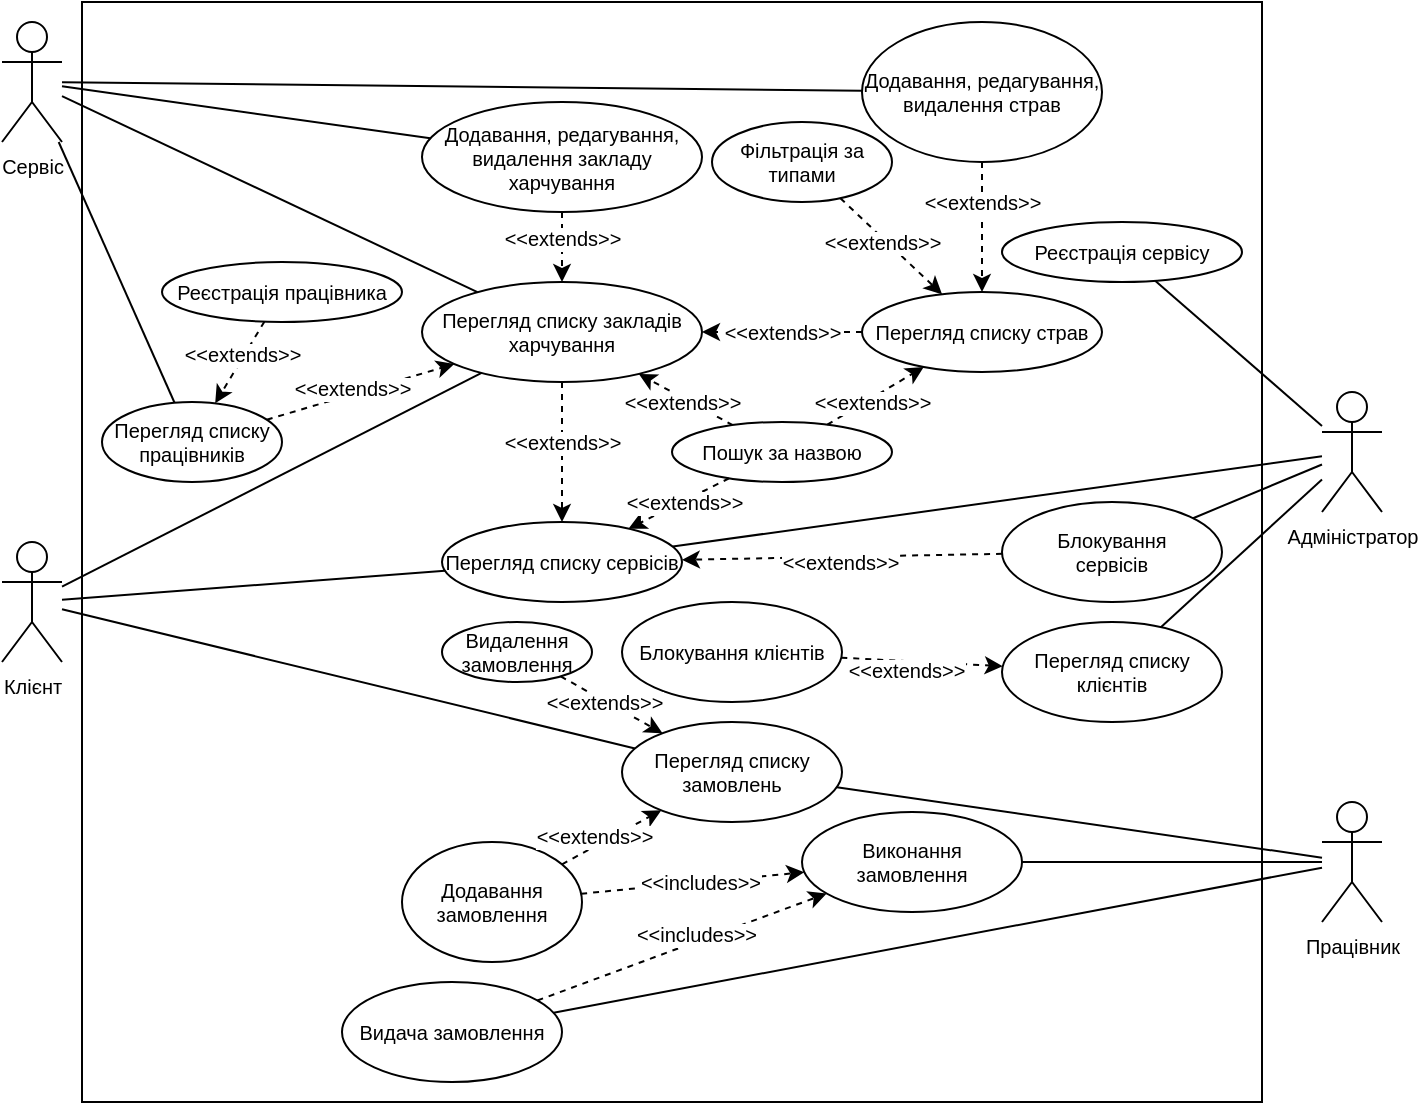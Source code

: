 <mxfile version="21.2.8" type="device" pages="4">
  <diagram name="Use-Case" id="1hW9LiWOo5djrvjckLYX">
    <mxGraphModel dx="1182" dy="683" grid="1" gridSize="10" guides="1" tooltips="1" connect="1" arrows="1" fold="1" page="1" pageScale="1" pageWidth="850" pageHeight="1100" math="0" shadow="0">
      <root>
        <mxCell id="0" />
        <mxCell id="1" parent="0" />
        <mxCell id="9KBF-P5X0E0eYp5Je5XK-1" value="Працівник" style="shape=umlActor;verticalLabelPosition=bottom;verticalAlign=top;outlineConnect=0;html=1;fontSize=10;" parent="1" vertex="1">
          <mxGeometry x="730" y="710" width="30" height="60" as="geometry" />
        </mxCell>
        <mxCell id="9KBF-P5X0E0eYp5Je5XK-2" value="Адміністратор" style="shape=umlActor;verticalLabelPosition=bottom;verticalAlign=top;outlineConnect=0;html=1;fontSize=10;" parent="1" vertex="1">
          <mxGeometry x="730" y="505" width="30" height="60" as="geometry" />
        </mxCell>
        <mxCell id="9KBF-P5X0E0eYp5Je5XK-3" value="Клієнт" style="shape=umlActor;verticalLabelPosition=bottom;verticalAlign=top;outlineConnect=0;html=1;fontSize=10;" parent="1" vertex="1">
          <mxGeometry x="70" y="580" width="30" height="60" as="geometry" />
        </mxCell>
        <mxCell id="9KBF-P5X0E0eYp5Je5XK-4" value="Сервіс" style="shape=umlActor;verticalLabelPosition=bottom;verticalAlign=top;outlineConnect=0;html=1;fontSize=10;" parent="1" vertex="1">
          <mxGeometry x="70" y="320" width="30" height="60" as="geometry" />
        </mxCell>
        <mxCell id="9KBF-P5X0E0eYp5Je5XK-5" value="" style="rounded=0;whiteSpace=wrap;html=1;fontSize=10;" parent="1" vertex="1">
          <mxGeometry x="110" y="310" width="590" height="550" as="geometry" />
        </mxCell>
        <mxCell id="9KBF-P5X0E0eYp5Je5XK-6" value="Перегляд списку клієнтів" style="ellipse;whiteSpace=wrap;html=1;fontSize=10;" parent="1" vertex="1">
          <mxGeometry x="570" y="620" width="110" height="50" as="geometry" />
        </mxCell>
        <mxCell id="9KBF-P5X0E0eYp5Je5XK-7" value="Перегляд списку сервісів" style="ellipse;whiteSpace=wrap;html=1;fontSize=10;" parent="1" vertex="1">
          <mxGeometry x="290" y="570" width="120" height="40" as="geometry" />
        </mxCell>
        <mxCell id="9KBF-P5X0E0eYp5Je5XK-8" value="Перегляд списку працівників" style="ellipse;whiteSpace=wrap;html=1;fontSize=10;" parent="1" vertex="1">
          <mxGeometry x="120" y="510" width="90" height="40" as="geometry" />
        </mxCell>
        <mxCell id="9KBF-P5X0E0eYp5Je5XK-9" value="" style="endArrow=none;rounded=0;html=1;fontSize=10;" parent="1" source="9KBF-P5X0E0eYp5Je5XK-4" target="9KBF-P5X0E0eYp5Je5XK-8" edge="1">
          <mxGeometry width="50" height="50" relative="1" as="geometry">
            <mxPoint x="270" y="430" as="sourcePoint" />
            <mxPoint x="320" y="380" as="targetPoint" />
          </mxGeometry>
        </mxCell>
        <mxCell id="9KBF-P5X0E0eYp5Je5XK-10" value="" style="endArrow=none;rounded=0;html=1;fontSize=10;" parent="1" source="9KBF-P5X0E0eYp5Je5XK-2" target="9KBF-P5X0E0eYp5Je5XK-7" edge="1">
          <mxGeometry width="50" height="50" relative="1" as="geometry">
            <mxPoint x="170" y="310" as="sourcePoint" />
            <mxPoint x="250" y="310" as="targetPoint" />
          </mxGeometry>
        </mxCell>
        <mxCell id="9KBF-P5X0E0eYp5Je5XK-11" value="" style="endArrow=none;rounded=0;html=1;fontSize=10;" parent="1" source="9KBF-P5X0E0eYp5Je5XK-2" target="9KBF-P5X0E0eYp5Je5XK-6" edge="1">
          <mxGeometry width="50" height="50" relative="1" as="geometry">
            <mxPoint x="170" y="503" as="sourcePoint" />
            <mxPoint x="262" y="519" as="targetPoint" />
          </mxGeometry>
        </mxCell>
        <mxCell id="9KBF-P5X0E0eYp5Je5XK-12" value="Перегляд списку закладів харчування" style="ellipse;whiteSpace=wrap;html=1;fontSize=10;" parent="1" vertex="1">
          <mxGeometry x="280" y="450" width="140" height="50" as="geometry" />
        </mxCell>
        <mxCell id="9KBF-P5X0E0eYp5Je5XK-13" value="" style="endArrow=none;rounded=0;html=1;fontSize=10;" parent="1" source="9KBF-P5X0E0eYp5Je5XK-4" target="9KBF-P5X0E0eYp5Je5XK-12" edge="1">
          <mxGeometry width="50" height="50" relative="1" as="geometry">
            <mxPoint x="170" y="310" as="sourcePoint" />
            <mxPoint x="250" y="310" as="targetPoint" />
          </mxGeometry>
        </mxCell>
        <mxCell id="9KBF-P5X0E0eYp5Je5XK-14" value="" style="endArrow=none;rounded=0;html=1;fontSize=10;" parent="1" source="9KBF-P5X0E0eYp5Je5XK-3" target="9KBF-P5X0E0eYp5Je5XK-12" edge="1">
          <mxGeometry width="50" height="50" relative="1" as="geometry">
            <mxPoint x="170" y="322" as="sourcePoint" />
            <mxPoint x="331" y="449" as="targetPoint" />
          </mxGeometry>
        </mxCell>
        <mxCell id="9KBF-P5X0E0eYp5Je5XK-15" value="" style="rounded=0;orthogonalLoop=1;jettySize=auto;dashed=1;html=1;fontSize=10;" parent="1" source="9KBF-P5X0E0eYp5Je5XK-17" target="9KBF-P5X0E0eYp5Je5XK-12" edge="1">
          <mxGeometry relative="1" as="geometry" />
        </mxCell>
        <mxCell id="9KBF-P5X0E0eYp5Je5XK-16" value="&amp;lt;&amp;lt;extends&amp;gt;&amp;gt;" style="edgeLabel;align=center;verticalAlign=middle;resizable=0;points=[];html=1;fontSize=10;" parent="9KBF-P5X0E0eYp5Je5XK-15" vertex="1" connectable="0">
          <mxGeometry x="0.162" relative="1" as="geometry">
            <mxPoint y="-8" as="offset" />
          </mxGeometry>
        </mxCell>
        <mxCell id="9KBF-P5X0E0eYp5Je5XK-17" value="Додавання, редагування, видалення закладу харчування" style="ellipse;whiteSpace=wrap;html=1;fontSize=10;" parent="1" vertex="1">
          <mxGeometry x="280" y="360" width="140" height="55" as="geometry" />
        </mxCell>
        <mxCell id="9KBF-P5X0E0eYp5Je5XK-18" value="" style="endArrow=none;rounded=0;html=1;fontSize=10;" parent="1" source="9KBF-P5X0E0eYp5Je5XK-4" target="9KBF-P5X0E0eYp5Je5XK-17" edge="1">
          <mxGeometry width="50" height="50" relative="1" as="geometry">
            <mxPoint x="170" y="322" as="sourcePoint" />
            <mxPoint x="331" y="449" as="targetPoint" />
          </mxGeometry>
        </mxCell>
        <mxCell id="9KBF-P5X0E0eYp5Je5XK-19" value="" style="rounded=0;orthogonalLoop=1;jettySize=auto;dashed=1;html=1;fontSize=10;" parent="1" source="9KBF-P5X0E0eYp5Je5XK-21" target="9KBF-P5X0E0eYp5Je5XK-12" edge="1">
          <mxGeometry relative="1" as="geometry">
            <mxPoint x="424" y="406" as="sourcePoint" />
            <mxPoint x="396" y="444" as="targetPoint" />
          </mxGeometry>
        </mxCell>
        <mxCell id="9KBF-P5X0E0eYp5Je5XK-20" value="&amp;lt;&amp;lt;extends&amp;gt;&amp;gt;" style="edgeLabel;align=center;verticalAlign=middle;resizable=0;points=[];html=1;fontSize=10;" parent="9KBF-P5X0E0eYp5Je5XK-19" vertex="1" connectable="0">
          <mxGeometry x="0.162" relative="1" as="geometry">
            <mxPoint x="6" as="offset" />
          </mxGeometry>
        </mxCell>
        <mxCell id="9KBF-P5X0E0eYp5Je5XK-21" value="Перегляд списку страв" style="ellipse;whiteSpace=wrap;html=1;fontSize=10;" parent="1" vertex="1">
          <mxGeometry x="500" y="455" width="120" height="40" as="geometry" />
        </mxCell>
        <mxCell id="9KBF-P5X0E0eYp5Je5XK-22" value="Додавання, редагування, видалення страв" style="ellipse;whiteSpace=wrap;html=1;fontSize=10;" parent="1" vertex="1">
          <mxGeometry x="500" y="320" width="120" height="70" as="geometry" />
        </mxCell>
        <mxCell id="9KBF-P5X0E0eYp5Je5XK-23" value="" style="endArrow=none;rounded=0;html=1;fontSize=10;" parent="1" source="9KBF-P5X0E0eYp5Je5XK-4" target="9KBF-P5X0E0eYp5Je5XK-22" edge="1">
          <mxGeometry width="50" height="50" relative="1" as="geometry">
            <mxPoint x="170" y="313" as="sourcePoint" />
            <mxPoint x="393" y="358" as="targetPoint" />
          </mxGeometry>
        </mxCell>
        <mxCell id="9KBF-P5X0E0eYp5Je5XK-24" value="" style="rounded=0;orthogonalLoop=1;jettySize=auto;dashed=1;html=1;fontSize=10;" parent="1" source="9KBF-P5X0E0eYp5Je5XK-22" target="9KBF-P5X0E0eYp5Je5XK-21" edge="1">
          <mxGeometry relative="1" as="geometry">
            <mxPoint x="424" y="406" as="sourcePoint" />
            <mxPoint x="396" y="444" as="targetPoint" />
          </mxGeometry>
        </mxCell>
        <mxCell id="9KBF-P5X0E0eYp5Je5XK-25" value="&amp;lt;&amp;lt;extends&amp;gt;&amp;gt;" style="edgeLabel;align=center;verticalAlign=middle;resizable=0;points=[];html=1;fontSize=10;" parent="9KBF-P5X0E0eYp5Je5XK-24" vertex="1" connectable="0">
          <mxGeometry x="0.162" relative="1" as="geometry">
            <mxPoint y="-18" as="offset" />
          </mxGeometry>
        </mxCell>
        <mxCell id="9KBF-P5X0E0eYp5Je5XK-26" value="Перегляд списку замовлень" style="ellipse;whiteSpace=wrap;html=1;fontSize=10;" parent="1" vertex="1">
          <mxGeometry x="380" y="670" width="110" height="50" as="geometry" />
        </mxCell>
        <mxCell id="9KBF-P5X0E0eYp5Je5XK-27" value="" style="endArrow=none;rounded=0;html=1;fontSize=10;" parent="1" source="9KBF-P5X0E0eYp5Je5XK-3" target="9KBF-P5X0E0eYp5Je5XK-26" edge="1">
          <mxGeometry width="50" height="50" relative="1" as="geometry">
            <mxPoint x="170" y="582" as="sourcePoint" />
            <mxPoint x="322" y="504" as="targetPoint" />
          </mxGeometry>
        </mxCell>
        <mxCell id="9KBF-P5X0E0eYp5Je5XK-28" value="" style="endArrow=none;rounded=0;html=1;fontSize=10;" parent="1" source="9KBF-P5X0E0eYp5Je5XK-1" target="9KBF-P5X0E0eYp5Je5XK-26" edge="1">
          <mxGeometry width="50" height="50" relative="1" as="geometry">
            <mxPoint x="170" y="592" as="sourcePoint" />
            <mxPoint x="381" y="614" as="targetPoint" />
          </mxGeometry>
        </mxCell>
        <mxCell id="9KBF-P5X0E0eYp5Je5XK-29" value="Додавання замовлення" style="ellipse;whiteSpace=wrap;html=1;fontSize=10;" parent="1" vertex="1">
          <mxGeometry x="270" y="730" width="90" height="60" as="geometry" />
        </mxCell>
        <mxCell id="9KBF-P5X0E0eYp5Je5XK-30" value="" style="rounded=0;orthogonalLoop=1;jettySize=auto;dashed=1;html=1;fontSize=10;" parent="1" source="9KBF-P5X0E0eYp5Je5XK-29" target="9KBF-P5X0E0eYp5Je5XK-26" edge="1">
          <mxGeometry relative="1" as="geometry">
            <mxPoint x="370" y="410" as="sourcePoint" />
            <mxPoint x="370" y="440" as="targetPoint" />
          </mxGeometry>
        </mxCell>
        <mxCell id="9KBF-P5X0E0eYp5Je5XK-31" value="&amp;lt;&amp;lt;extends&amp;gt;&amp;gt;" style="edgeLabel;align=center;verticalAlign=middle;resizable=0;points=[];html=1;fontSize=10;" parent="9KBF-P5X0E0eYp5Je5XK-30" vertex="1" connectable="0">
          <mxGeometry x="0.162" relative="1" as="geometry">
            <mxPoint x="-13" y="1" as="offset" />
          </mxGeometry>
        </mxCell>
        <mxCell id="9KBF-P5X0E0eYp5Je5XK-32" value="" style="rounded=0;orthogonalLoop=1;jettySize=auto;dashed=1;html=1;fontSize=10;" parent="1" source="9KBF-P5X0E0eYp5Je5XK-34" target="9KBF-P5X0E0eYp5Je5XK-12" edge="1">
          <mxGeometry relative="1" as="geometry">
            <mxPoint x="510" y="480" as="sourcePoint" />
            <mxPoint x="430" y="480" as="targetPoint" />
          </mxGeometry>
        </mxCell>
        <mxCell id="9KBF-P5X0E0eYp5Je5XK-33" value="&amp;lt;&amp;lt;extends&amp;gt;&amp;gt;" style="edgeLabel;align=center;verticalAlign=middle;resizable=0;points=[];html=1;fontSize=10;" parent="9KBF-P5X0E0eYp5Je5XK-32" vertex="1" connectable="0">
          <mxGeometry x="0.162" relative="1" as="geometry">
            <mxPoint x="2" y="3" as="offset" />
          </mxGeometry>
        </mxCell>
        <mxCell id="9KBF-P5X0E0eYp5Je5XK-34" value="Пошук за назвою" style="ellipse;whiteSpace=wrap;html=1;fontSize=10;" parent="1" vertex="1">
          <mxGeometry x="405" y="520" width="110" height="30" as="geometry" />
        </mxCell>
        <mxCell id="9KBF-P5X0E0eYp5Je5XK-35" value="" style="rounded=0;orthogonalLoop=1;jettySize=auto;dashed=1;html=1;fontSize=10;" parent="1" source="9KBF-P5X0E0eYp5Je5XK-34" target="9KBF-P5X0E0eYp5Je5XK-21" edge="1">
          <mxGeometry relative="1" as="geometry">
            <mxPoint x="469" y="551" as="sourcePoint" />
            <mxPoint x="411" y="509" as="targetPoint" />
          </mxGeometry>
        </mxCell>
        <mxCell id="9KBF-P5X0E0eYp5Je5XK-36" value="&amp;lt;&amp;lt;extends&amp;gt;&amp;gt;" style="edgeLabel;align=center;verticalAlign=middle;resizable=0;points=[];html=1;fontSize=10;" parent="9KBF-P5X0E0eYp5Je5XK-35" vertex="1" connectable="0">
          <mxGeometry x="0.162" relative="1" as="geometry">
            <mxPoint x="-6" y="5" as="offset" />
          </mxGeometry>
        </mxCell>
        <mxCell id="9KBF-P5X0E0eYp5Je5XK-37" value="" style="endArrow=none;rounded=0;html=1;fontSize=10;" parent="1" source="9KBF-P5X0E0eYp5Je5XK-3" target="9KBF-P5X0E0eYp5Je5XK-7" edge="1">
          <mxGeometry width="50" height="50" relative="1" as="geometry">
            <mxPoint x="170" y="596" as="sourcePoint" />
            <mxPoint x="319" y="659" as="targetPoint" />
          </mxGeometry>
        </mxCell>
        <mxCell id="9KBF-P5X0E0eYp5Je5XK-38" value="" style="rounded=0;orthogonalLoop=1;jettySize=auto;dashed=1;html=1;fontSize=10;" parent="1" source="9KBF-P5X0E0eYp5Je5XK-34" target="9KBF-P5X0E0eYp5Je5XK-7" edge="1">
          <mxGeometry relative="1" as="geometry">
            <mxPoint x="501" y="556" as="sourcePoint" />
            <mxPoint x="539" y="514" as="targetPoint" />
          </mxGeometry>
        </mxCell>
        <mxCell id="9KBF-P5X0E0eYp5Je5XK-39" value="&amp;lt;&amp;lt;extends&amp;gt;&amp;gt;" style="edgeLabel;align=center;verticalAlign=middle;resizable=0;points=[];html=1;fontSize=10;" parent="9KBF-P5X0E0eYp5Je5XK-38" vertex="1" connectable="0">
          <mxGeometry x="0.162" relative="1" as="geometry">
            <mxPoint x="6" y="-3" as="offset" />
          </mxGeometry>
        </mxCell>
        <mxCell id="9KBF-P5X0E0eYp5Je5XK-40" value="Фільтрація за типами" style="ellipse;whiteSpace=wrap;html=1;fontSize=10;" parent="1" vertex="1">
          <mxGeometry x="425" y="370" width="90" height="40" as="geometry" />
        </mxCell>
        <mxCell id="9KBF-P5X0E0eYp5Je5XK-41" value="" style="rounded=0;orthogonalLoop=1;jettySize=auto;dashed=1;html=1;fontSize=10;" parent="1" source="9KBF-P5X0E0eYp5Je5XK-40" target="9KBF-P5X0E0eYp5Je5XK-21" edge="1">
          <mxGeometry relative="1" as="geometry">
            <mxPoint x="501" y="556" as="sourcePoint" />
            <mxPoint x="539" y="514" as="targetPoint" />
          </mxGeometry>
        </mxCell>
        <mxCell id="9KBF-P5X0E0eYp5Je5XK-42" value="&amp;lt;&amp;lt;extends&amp;gt;&amp;gt;" style="edgeLabel;align=center;verticalAlign=middle;resizable=0;points=[];html=1;fontSize=10;" parent="9KBF-P5X0E0eYp5Je5XK-41" vertex="1" connectable="0">
          <mxGeometry x="0.162" relative="1" as="geometry">
            <mxPoint x="-9" y="-6" as="offset" />
          </mxGeometry>
        </mxCell>
        <mxCell id="9KBF-P5X0E0eYp5Je5XK-43" value="" style="rounded=0;orthogonalLoop=1;jettySize=auto;dashed=1;html=1;fontSize=10;" parent="1" source="9KBF-P5X0E0eYp5Je5XK-12" target="9KBF-P5X0E0eYp5Je5XK-7" edge="1">
          <mxGeometry relative="1" as="geometry">
            <mxPoint x="439" y="556" as="sourcePoint" />
            <mxPoint x="401" y="514" as="targetPoint" />
          </mxGeometry>
        </mxCell>
        <mxCell id="9KBF-P5X0E0eYp5Je5XK-44" value="&amp;lt;&amp;lt;extends&amp;gt;&amp;gt;" style="edgeLabel;align=center;verticalAlign=middle;resizable=0;points=[];html=1;fontSize=10;" parent="9KBF-P5X0E0eYp5Je5XK-43" vertex="1" connectable="0">
          <mxGeometry x="0.162" relative="1" as="geometry">
            <mxPoint y="-11" as="offset" />
          </mxGeometry>
        </mxCell>
        <mxCell id="9KBF-P5X0E0eYp5Je5XK-45" value="Реєстрація сервісу" style="ellipse;whiteSpace=wrap;html=1;fontSize=10;" parent="1" vertex="1">
          <mxGeometry x="570" y="420" width="120" height="30" as="geometry" />
        </mxCell>
        <mxCell id="9KBF-P5X0E0eYp5Je5XK-46" value="" style="endArrow=none;rounded=0;html=1;fontSize=10;" parent="1" source="9KBF-P5X0E0eYp5Je5XK-2" target="9KBF-P5X0E0eYp5Je5XK-45" edge="1">
          <mxGeometry width="50" height="50" relative="1" as="geometry">
            <mxPoint x="740" y="717" as="sourcePoint" />
            <mxPoint x="518" y="826" as="targetPoint" />
          </mxGeometry>
        </mxCell>
        <mxCell id="9KBF-P5X0E0eYp5Je5XK-47" value="Виконання замовлення" style="ellipse;whiteSpace=wrap;html=1;fontSize=10;" parent="1" vertex="1">
          <mxGeometry x="470" y="715" width="110" height="50" as="geometry" />
        </mxCell>
        <mxCell id="9KBF-P5X0E0eYp5Je5XK-48" value="Видача замовлення" style="ellipse;whiteSpace=wrap;html=1;fontSize=10;" parent="1" vertex="1">
          <mxGeometry x="240" y="800" width="110" height="50" as="geometry" />
        </mxCell>
        <mxCell id="9KBF-P5X0E0eYp5Je5XK-49" value="" style="endArrow=none;rounded=0;html=1;fontSize=10;" parent="1" source="9KBF-P5X0E0eYp5Je5XK-1" target="9KBF-P5X0E0eYp5Je5XK-48" edge="1">
          <mxGeometry width="50" height="50" relative="1" as="geometry">
            <mxPoint x="170" y="737" as="sourcePoint" />
            <mxPoint x="309" y="710" as="targetPoint" />
          </mxGeometry>
        </mxCell>
        <mxCell id="9KBF-P5X0E0eYp5Je5XK-51" value="" style="endArrow=none;rounded=0;html=1;fontSize=10;" parent="1" source="9KBF-P5X0E0eYp5Je5XK-1" target="9KBF-P5X0E0eYp5Je5XK-47" edge="1">
          <mxGeometry width="50" height="50" relative="1" as="geometry">
            <mxPoint x="170" y="751" as="sourcePoint" />
            <mxPoint x="245" y="804" as="targetPoint" />
          </mxGeometry>
        </mxCell>
        <mxCell id="9KBF-P5X0E0eYp5Je5XK-56" value="Блокування&lt;br style=&quot;font-size: 10px;&quot;&gt;сервісів" style="ellipse;whiteSpace=wrap;html=1;fontSize=10;" parent="1" vertex="1">
          <mxGeometry x="570" y="560" width="110" height="50" as="geometry" />
        </mxCell>
        <mxCell id="9KBF-P5X0E0eYp5Je5XK-57" value="" style="rounded=0;orthogonalLoop=1;jettySize=auto;dashed=1;html=1;fontSize=10;" parent="1" source="9KBF-P5X0E0eYp5Je5XK-56" target="9KBF-P5X0E0eYp5Je5XK-7" edge="1">
          <mxGeometry relative="1" as="geometry">
            <mxPoint x="360" y="510" as="sourcePoint" />
            <mxPoint x="360" y="620" as="targetPoint" />
          </mxGeometry>
        </mxCell>
        <mxCell id="9KBF-P5X0E0eYp5Je5XK-58" value="&amp;lt;&amp;lt;extends&amp;gt;&amp;gt;" style="edgeLabel;align=center;verticalAlign=middle;resizable=0;points=[];html=1;fontSize=10;" parent="9KBF-P5X0E0eYp5Je5XK-57" vertex="1" connectable="0">
          <mxGeometry x="0.162" relative="1" as="geometry">
            <mxPoint x="12" y="2" as="offset" />
          </mxGeometry>
        </mxCell>
        <mxCell id="9KBF-P5X0E0eYp5Je5XK-59" value="" style="endArrow=none;rounded=0;html=1;fontSize=10;" parent="1" source="9KBF-P5X0E0eYp5Je5XK-2" target="9KBF-P5X0E0eYp5Je5XK-56" edge="1">
          <mxGeometry width="50" height="50" relative="1" as="geometry">
            <mxPoint x="740" y="640" as="sourcePoint" />
            <mxPoint x="420" y="640" as="targetPoint" />
          </mxGeometry>
        </mxCell>
        <mxCell id="9KBF-P5X0E0eYp5Je5XK-60" value="Блокування клієнтів" style="ellipse;whiteSpace=wrap;html=1;fontSize=10;" parent="1" vertex="1">
          <mxGeometry x="380" y="610" width="110" height="50" as="geometry" />
        </mxCell>
        <mxCell id="9KBF-P5X0E0eYp5Je5XK-61" value="" style="rounded=0;orthogonalLoop=1;jettySize=auto;dashed=1;html=1;fontSize=10;" parent="1" source="9KBF-P5X0E0eYp5Je5XK-60" target="9KBF-P5X0E0eYp5Je5XK-6" edge="1">
          <mxGeometry relative="1" as="geometry">
            <mxPoint x="394" y="691" as="sourcePoint" />
            <mxPoint x="373" y="660" as="targetPoint" />
          </mxGeometry>
        </mxCell>
        <mxCell id="9KBF-P5X0E0eYp5Je5XK-62" value="&amp;lt;&amp;lt;extends&amp;gt;&amp;gt;" style="edgeLabel;align=center;verticalAlign=middle;resizable=0;points=[];html=1;fontSize=10;" parent="9KBF-P5X0E0eYp5Je5XK-61" vertex="1" connectable="0">
          <mxGeometry x="0.162" relative="1" as="geometry">
            <mxPoint x="-15" y="3" as="offset" />
          </mxGeometry>
        </mxCell>
        <mxCell id="9KBF-P5X0E0eYp5Je5XK-63" value="Реєстрація працівника" style="ellipse;whiteSpace=wrap;html=1;fontSize=10;" parent="1" vertex="1">
          <mxGeometry x="150" y="440" width="120" height="30" as="geometry" />
        </mxCell>
        <mxCell id="9KBF-P5X0E0eYp5Je5XK-64" value="" style="rounded=0;orthogonalLoop=1;jettySize=auto;dashed=1;html=1;fontSize=10;" parent="1" source="9KBF-P5X0E0eYp5Je5XK-8" target="9KBF-P5X0E0eYp5Je5XK-12" edge="1">
          <mxGeometry relative="1" as="geometry">
            <mxPoint x="360" y="425" as="sourcePoint" />
            <mxPoint x="360" y="460" as="targetPoint" />
          </mxGeometry>
        </mxCell>
        <mxCell id="9KBF-P5X0E0eYp5Je5XK-65" value="&amp;lt;&amp;lt;extends&amp;gt;&amp;gt;" style="edgeLabel;align=center;verticalAlign=middle;resizable=0;points=[];html=1;fontSize=10;" parent="9KBF-P5X0E0eYp5Je5XK-64" vertex="1" connectable="0">
          <mxGeometry x="0.162" relative="1" as="geometry">
            <mxPoint x="-12" as="offset" />
          </mxGeometry>
        </mxCell>
        <mxCell id="9KBF-P5X0E0eYp5Je5XK-66" value="" style="rounded=0;orthogonalLoop=1;jettySize=auto;dashed=1;html=1;fontSize=10;" parent="1" source="9KBF-P5X0E0eYp5Je5XK-63" target="9KBF-P5X0E0eYp5Je5XK-8" edge="1">
          <mxGeometry relative="1" as="geometry">
            <mxPoint x="210" y="485" as="sourcePoint" />
            <mxPoint x="290" y="485" as="targetPoint" />
          </mxGeometry>
        </mxCell>
        <mxCell id="9KBF-P5X0E0eYp5Je5XK-67" value="&amp;lt;&amp;lt;extends&amp;gt;&amp;gt;" style="edgeLabel;align=center;verticalAlign=middle;resizable=0;points=[];html=1;fontSize=10;" parent="9KBF-P5X0E0eYp5Je5XK-66" vertex="1" connectable="0">
          <mxGeometry x="0.162" relative="1" as="geometry">
            <mxPoint x="3" y="-8" as="offset" />
          </mxGeometry>
        </mxCell>
        <mxCell id="9KBF-P5X0E0eYp5Je5XK-68" value="" style="rounded=0;orthogonalLoop=1;jettySize=auto;dashed=1;html=1;fontSize=10;" parent="1" source="9KBF-P5X0E0eYp5Je5XK-29" target="9KBF-P5X0E0eYp5Je5XK-47" edge="1">
          <mxGeometry relative="1" as="geometry">
            <mxPoint x="304" y="760" as="sourcePoint" />
            <mxPoint x="297" y="870" as="targetPoint" />
          </mxGeometry>
        </mxCell>
        <mxCell id="9KBF-P5X0E0eYp5Je5XK-69" value="&amp;lt;&amp;lt;includes&amp;gt;&amp;gt;" style="edgeLabel;align=center;verticalAlign=middle;resizable=0;points=[];html=1;fontSize=10;" parent="9KBF-P5X0E0eYp5Je5XK-68" vertex="1" connectable="0">
          <mxGeometry x="0.162" relative="1" as="geometry">
            <mxPoint x="-6" as="offset" />
          </mxGeometry>
        </mxCell>
        <mxCell id="9KBF-P5X0E0eYp5Je5XK-70" value="Видалення замовлення" style="ellipse;whiteSpace=wrap;html=1;fontSize=10;" parent="1" vertex="1">
          <mxGeometry x="290" y="620" width="75" height="30" as="geometry" />
        </mxCell>
        <mxCell id="9KBF-P5X0E0eYp5Je5XK-71" value="" style="rounded=0;orthogonalLoop=1;jettySize=auto;dashed=1;html=1;fontSize=10;" parent="1" source="9KBF-P5X0E0eYp5Je5XK-70" target="9KBF-P5X0E0eYp5Je5XK-26" edge="1">
          <mxGeometry relative="1" as="geometry">
            <mxPoint x="216" y="710" as="sourcePoint" />
            <mxPoint x="284" y="870" as="targetPoint" />
          </mxGeometry>
        </mxCell>
        <mxCell id="9KBF-P5X0E0eYp5Je5XK-72" value="&amp;lt;&amp;lt;extends&amp;gt;&amp;gt;" style="edgeLabel;align=center;verticalAlign=middle;resizable=0;points=[];html=1;fontSize=10;" parent="9KBF-P5X0E0eYp5Je5XK-71" vertex="1" connectable="0">
          <mxGeometry x="0.162" relative="1" as="geometry">
            <mxPoint x="-8" y="-4" as="offset" />
          </mxGeometry>
        </mxCell>
        <mxCell id="9KBF-P5X0E0eYp5Je5XK-73" value="" style="rounded=0;orthogonalLoop=1;jettySize=auto;dashed=1;html=1;fontSize=10;" parent="1" source="9KBF-P5X0E0eYp5Je5XK-48" target="9KBF-P5X0E0eYp5Je5XK-47" edge="1">
          <mxGeometry relative="1" as="geometry">
            <mxPoint x="490" y="793" as="sourcePoint" />
            <mxPoint x="331" y="876" as="targetPoint" />
          </mxGeometry>
        </mxCell>
        <mxCell id="9KBF-P5X0E0eYp5Je5XK-74" value="&amp;lt;&amp;lt;includes&amp;gt;&amp;gt;" style="edgeLabel;align=center;verticalAlign=middle;resizable=0;points=[];html=1;fontSize=10;" parent="9KBF-P5X0E0eYp5Je5XK-73" vertex="1" connectable="0">
          <mxGeometry x="0.162" relative="1" as="geometry">
            <mxPoint x="-5" y="-2" as="offset" />
          </mxGeometry>
        </mxCell>
      </root>
    </mxGraphModel>
  </diagram>
  <diagram id="XhKhA_O2bJX5wkujl5f1" name="Component">
    <mxGraphModel dx="388" dy="226" grid="1" gridSize="10" guides="1" tooltips="1" connect="1" arrows="1" fold="1" page="1" pageScale="1" pageWidth="850" pageHeight="1100" math="0" shadow="0">
      <root>
        <mxCell id="0" />
        <mxCell id="1" parent="0" />
        <mxCell id="RQlpSdE0X5eh5JwO9WFz-125" value="" style="rounded=0;orthogonalLoop=1;jettySize=auto;html=1;endArrow=none;endFill=0;sketch=0;sourcePerimeterSpacing=0;targetPerimeterSpacing=0;" edge="1" parent="1" source="RQlpSdE0X5eh5JwO9WFz-138" target="RQlpSdE0X5eh5JwO9WFz-128">
          <mxGeometry relative="1" as="geometry">
            <mxPoint x="405" y="704.5" as="sourcePoint" />
          </mxGeometry>
        </mxCell>
        <mxCell id="RQlpSdE0X5eh5JwO9WFz-126" value="Header" style="edgeLabel;html=1;align=center;verticalAlign=middle;resizable=0;points=[];" vertex="1" connectable="0" parent="RQlpSdE0X5eh5JwO9WFz-125">
          <mxGeometry x="0.483" y="-1" relative="1" as="geometry">
            <mxPoint x="-14" y="17" as="offset" />
          </mxGeometry>
        </mxCell>
        <mxCell id="RQlpSdE0X5eh5JwO9WFz-127" value="" style="rounded=0;orthogonalLoop=1;jettySize=auto;html=1;endArrow=halfCircle;endFill=0;entryX=0.5;entryY=0.5;endSize=6;strokeWidth=1;sketch=0;edgeStyle=orthogonalEdgeStyle;elbow=vertical;" edge="1" parent="1" source="RQlpSdE0X5eh5JwO9WFz-134" target="RQlpSdE0X5eh5JwO9WFz-128">
          <mxGeometry relative="1" as="geometry">
            <mxPoint x="445" y="704.5" as="sourcePoint" />
            <Array as="points">
              <mxPoint x="370" y="560" />
              <mxPoint x="390" y="560" />
            </Array>
          </mxGeometry>
        </mxCell>
        <mxCell id="RQlpSdE0X5eh5JwO9WFz-128" value="" style="ellipse;whiteSpace=wrap;html=1;align=center;aspect=fixed;resizable=0;points=[];outlineConnect=0;sketch=0;" vertex="1" parent="1">
          <mxGeometry x="385" y="554.5" width="10" height="10" as="geometry" />
        </mxCell>
        <mxCell id="RQlpSdE0X5eh5JwO9WFz-129" value="" style="rounded=0;orthogonalLoop=1;jettySize=auto;html=1;endArrow=none;endFill=0;sketch=0;sourcePerimeterSpacing=0;targetPerimeterSpacing=0;" edge="1" parent="1" source="RQlpSdE0X5eh5JwO9WFz-136" target="RQlpSdE0X5eh5JwO9WFz-132">
          <mxGeometry relative="1" as="geometry">
            <mxPoint x="400" y="644.5" as="sourcePoint" />
          </mxGeometry>
        </mxCell>
        <mxCell id="RQlpSdE0X5eh5JwO9WFz-130" value="" style="rounded=0;orthogonalLoop=1;jettySize=auto;html=1;endArrow=halfCircle;endFill=0;entryX=0.5;entryY=0.5;endSize=6;strokeWidth=1;sketch=0;edgeStyle=orthogonalEdgeStyle;" edge="1" parent="1" source="RQlpSdE0X5eh5JwO9WFz-134" target="RQlpSdE0X5eh5JwO9WFz-132">
          <mxGeometry relative="1" as="geometry">
            <mxPoint x="440" y="644.5" as="sourcePoint" />
            <Array as="points">
              <mxPoint x="360" y="610" />
            </Array>
          </mxGeometry>
        </mxCell>
        <mxCell id="RQlpSdE0X5eh5JwO9WFz-131" value="Footer" style="edgeLabel;html=1;align=center;verticalAlign=middle;resizable=0;points=[];" vertex="1" connectable="0" parent="RQlpSdE0X5eh5JwO9WFz-130">
          <mxGeometry x="-0.489" y="1" relative="1" as="geometry">
            <mxPoint x="29" y="67" as="offset" />
          </mxGeometry>
        </mxCell>
        <mxCell id="RQlpSdE0X5eh5JwO9WFz-132" value="" style="ellipse;whiteSpace=wrap;html=1;align=center;aspect=fixed;resizable=0;points=[];outlineConnect=0;sketch=0;" vertex="1" parent="1">
          <mxGeometry x="385" y="604.5" width="10" height="10" as="geometry" />
        </mxCell>
        <mxCell id="RQlpSdE0X5eh5JwO9WFz-187" style="edgeStyle=orthogonalEdgeStyle;rounded=0;orthogonalLoop=1;jettySize=auto;html=1;endArrow=none;endFill=0;" edge="1" parent="1" source="RQlpSdE0X5eh5JwO9WFz-134">
          <mxGeometry relative="1" as="geometry">
            <mxPoint x="520" y="640" as="targetPoint" />
            <Array as="points">
              <mxPoint x="350" y="640" />
            </Array>
          </mxGeometry>
        </mxCell>
        <mxCell id="RQlpSdE0X5eh5JwO9WFz-134" value="App" style="html=1;dropTarget=0;whiteSpace=wrap;align=left;verticalAlign=middle;spacingLeft=5;" vertex="1" parent="1">
          <mxGeometry x="300" y="489.5" width="80" height="40" as="geometry" />
        </mxCell>
        <mxCell id="RQlpSdE0X5eh5JwO9WFz-135" value="" style="shape=module;jettyWidth=8;jettyHeight=4;verticalAlign=top;" vertex="1" parent="RQlpSdE0X5eh5JwO9WFz-134">
          <mxGeometry x="1" width="20" height="20" relative="1" as="geometry">
            <mxPoint x="-27" y="7" as="offset" />
          </mxGeometry>
        </mxCell>
        <mxCell id="RQlpSdE0X5eh5JwO9WFz-136" value="Footer" style="html=1;dropTarget=0;whiteSpace=wrap;align=left;verticalAlign=middle;spacingLeft=5;" vertex="1" parent="1">
          <mxGeometry x="430" y="589.5" width="80" height="40" as="geometry" />
        </mxCell>
        <mxCell id="RQlpSdE0X5eh5JwO9WFz-137" value="" style="shape=module;jettyWidth=8;jettyHeight=4;verticalAlign=top;" vertex="1" parent="RQlpSdE0X5eh5JwO9WFz-136">
          <mxGeometry x="1" width="20" height="20" relative="1" as="geometry">
            <mxPoint x="-27" y="7" as="offset" />
          </mxGeometry>
        </mxCell>
        <mxCell id="RQlpSdE0X5eh5JwO9WFz-182" style="edgeStyle=orthogonalEdgeStyle;rounded=0;orthogonalLoop=1;jettySize=auto;html=1;endArrow=none;endFill=0;" edge="1" parent="1" source="RQlpSdE0X5eh5JwO9WFz-138">
          <mxGeometry relative="1" as="geometry">
            <mxPoint x="520" y="560" as="targetPoint" />
            <Array as="points">
              <mxPoint x="510" y="560" />
              <mxPoint x="510" y="560" />
            </Array>
          </mxGeometry>
        </mxCell>
        <mxCell id="RQlpSdE0X5eh5JwO9WFz-138" value="Header" style="html=1;dropTarget=0;whiteSpace=wrap;align=left;verticalAlign=middle;spacingLeft=5;" vertex="1" parent="1">
          <mxGeometry x="430" y="539.5" width="80" height="40" as="geometry" />
        </mxCell>
        <mxCell id="RQlpSdE0X5eh5JwO9WFz-139" value="" style="shape=module;jettyWidth=8;jettyHeight=4;verticalAlign=top;" vertex="1" parent="RQlpSdE0X5eh5JwO9WFz-138">
          <mxGeometry x="1" width="20" height="20" relative="1" as="geometry">
            <mxPoint x="-27" y="7" as="offset" />
          </mxGeometry>
        </mxCell>
        <mxCell id="RQlpSdE0X5eh5JwO9WFz-143" value="Pages" style="html=1;dropTarget=0;whiteSpace=wrap;align=left;verticalAlign=middle;spacingLeft=5;" vertex="1" parent="1">
          <mxGeometry x="430" y="489.5" width="80" height="40" as="geometry" />
        </mxCell>
        <mxCell id="RQlpSdE0X5eh5JwO9WFz-144" value="" style="shape=module;jettyWidth=8;jettyHeight=4;verticalAlign=top;" vertex="1" parent="RQlpSdE0X5eh5JwO9WFz-143">
          <mxGeometry x="1" width="20" height="20" relative="1" as="geometry">
            <mxPoint x="-27" y="7" as="offset" />
          </mxGeometry>
        </mxCell>
        <mxCell id="RQlpSdE0X5eh5JwO9WFz-150" value="" style="rounded=0;orthogonalLoop=1;jettySize=auto;html=1;endArrow=none;endFill=0;sketch=0;sourcePerimeterSpacing=0;targetPerimeterSpacing=0;" edge="1" target="RQlpSdE0X5eh5JwO9WFz-152" parent="1" source="RQlpSdE0X5eh5JwO9WFz-143">
          <mxGeometry relative="1" as="geometry">
            <mxPoint x="430" y="460" as="sourcePoint" />
          </mxGeometry>
        </mxCell>
        <mxCell id="RQlpSdE0X5eh5JwO9WFz-151" value="" style="rounded=0;orthogonalLoop=1;jettySize=auto;html=1;endArrow=halfCircle;endFill=0;entryX=0.5;entryY=0.5;endSize=6;strokeWidth=1;sketch=0;" edge="1" target="RQlpSdE0X5eh5JwO9WFz-152" parent="1" source="RQlpSdE0X5eh5JwO9WFz-134">
          <mxGeometry relative="1" as="geometry">
            <mxPoint x="470" y="460" as="sourcePoint" />
          </mxGeometry>
        </mxCell>
        <mxCell id="RQlpSdE0X5eh5JwO9WFz-153" value="Page" style="edgeLabel;html=1;align=center;verticalAlign=middle;resizable=0;points=[];labelBackgroundColor=none;" vertex="1" connectable="0" parent="RQlpSdE0X5eh5JwO9WFz-151">
          <mxGeometry x="-0.171" relative="1" as="geometry">
            <mxPoint x="15" y="16" as="offset" />
          </mxGeometry>
        </mxCell>
        <mxCell id="RQlpSdE0X5eh5JwO9WFz-152" value="" style="ellipse;whiteSpace=wrap;html=1;align=center;aspect=fixed;resizable=0;points=[];outlineConnect=0;sketch=0;" vertex="1" parent="1">
          <mxGeometry x="400" y="504.5" width="10" height="10" as="geometry" />
        </mxCell>
        <mxCell id="RQlpSdE0X5eh5JwO9WFz-154" value="Store" style="html=1;dropTarget=0;whiteSpace=wrap;align=left;verticalAlign=middle;spacingLeft=5;" vertex="1" parent="1">
          <mxGeometry x="430" y="400" width="80" height="40" as="geometry" />
        </mxCell>
        <mxCell id="RQlpSdE0X5eh5JwO9WFz-155" value="" style="shape=module;jettyWidth=8;jettyHeight=4;verticalAlign=top;" vertex="1" parent="RQlpSdE0X5eh5JwO9WFz-154">
          <mxGeometry x="1" width="20" height="20" relative="1" as="geometry">
            <mxPoint x="-27" y="7" as="offset" />
          </mxGeometry>
        </mxCell>
        <mxCell id="RQlpSdE0X5eh5JwO9WFz-156" value="" style="rounded=0;orthogonalLoop=1;jettySize=auto;html=1;endArrow=none;endFill=0;sketch=0;sourcePerimeterSpacing=0;targetPerimeterSpacing=0;" edge="1" parent="1" target="RQlpSdE0X5eh5JwO9WFz-159" source="RQlpSdE0X5eh5JwO9WFz-154">
          <mxGeometry relative="1" as="geometry">
            <mxPoint x="595" y="510" as="sourcePoint" />
          </mxGeometry>
        </mxCell>
        <mxCell id="RQlpSdE0X5eh5JwO9WFz-157" value="" style="rounded=0;orthogonalLoop=1;jettySize=auto;html=1;endArrow=halfCircle;endFill=0;entryX=0.5;entryY=0.5;endSize=6;strokeWidth=1;sketch=0;" edge="1" parent="1" target="RQlpSdE0X5eh5JwO9WFz-159" source="RQlpSdE0X5eh5JwO9WFz-143">
          <mxGeometry relative="1" as="geometry">
            <mxPoint x="540" y="510" as="sourcePoint" />
          </mxGeometry>
        </mxCell>
        <mxCell id="RQlpSdE0X5eh5JwO9WFz-160" value="Selector, Actions, Thunks" style="edgeLabel;html=1;align=center;verticalAlign=middle;resizable=0;points=[];" vertex="1" connectable="0" parent="RQlpSdE0X5eh5JwO9WFz-157">
          <mxGeometry x="-0.36" y="1" relative="1" as="geometry">
            <mxPoint x="71" y="-16" as="offset" />
          </mxGeometry>
        </mxCell>
        <mxCell id="RQlpSdE0X5eh5JwO9WFz-159" value="" style="ellipse;whiteSpace=wrap;html=1;align=center;aspect=fixed;resizable=0;points=[];outlineConnect=0;sketch=0;" vertex="1" parent="1">
          <mxGeometry x="465" y="460" width="10" height="10" as="geometry" />
        </mxCell>
        <mxCell id="RQlpSdE0X5eh5JwO9WFz-161" value="" style="rounded=0;orthogonalLoop=1;jettySize=auto;html=1;endArrow=halfCircle;endFill=0;endSize=6;strokeWidth=1;sketch=0;exitX=0.994;exitY=0.26;exitDx=0;exitDy=0;exitPerimeter=0;" edge="1" parent="1" source="RQlpSdE0X5eh5JwO9WFz-143">
          <mxGeometry relative="1" as="geometry">
            <mxPoint x="490" y="500" as="sourcePoint" />
            <mxPoint x="540" y="500" as="targetPoint" />
          </mxGeometry>
        </mxCell>
        <mxCell id="RQlpSdE0X5eh5JwO9WFz-162" value="Formik" style="edgeLabel;html=1;align=left;verticalAlign=middle;resizable=0;points=[];labelBackgroundColor=none;" vertex="1" connectable="0" parent="RQlpSdE0X5eh5JwO9WFz-161">
          <mxGeometry x="-0.36" y="1" relative="1" as="geometry">
            <mxPoint x="19" y="1" as="offset" />
          </mxGeometry>
        </mxCell>
        <mxCell id="RQlpSdE0X5eh5JwO9WFz-165" value="" style="rounded=0;orthogonalLoop=1;jettySize=auto;html=1;endArrow=halfCircle;endFill=0;endSize=6;strokeWidth=1;sketch=0;" edge="1" parent="1" source="RQlpSdE0X5eh5JwO9WFz-154">
          <mxGeometry relative="1" as="geometry">
            <mxPoint x="520" y="409.83" as="sourcePoint" />
            <mxPoint x="530" y="420" as="targetPoint" />
          </mxGeometry>
        </mxCell>
        <mxCell id="RQlpSdE0X5eh5JwO9WFz-166" value="Redux" style="edgeLabel;html=1;align=center;verticalAlign=middle;resizable=0;points=[];" vertex="1" connectable="0" parent="RQlpSdE0X5eh5JwO9WFz-165">
          <mxGeometry x="-0.36" y="1" relative="1" as="geometry">
            <mxPoint x="30" y="1" as="offset" />
          </mxGeometry>
        </mxCell>
        <mxCell id="RQlpSdE0X5eh5JwO9WFz-172" value="" style="rounded=0;orthogonalLoop=1;jettySize=auto;html=1;endArrow=none;endFill=0;sketch=0;sourcePerimeterSpacing=0;targetPerimeterSpacing=0;exitX=0;exitY=1;exitDx=0;exitDy=0;" edge="1" target="RQlpSdE0X5eh5JwO9WFz-174" parent="1" source="RQlpSdE0X5eh5JwO9WFz-154">
          <mxGeometry relative="1" as="geometry">
            <mxPoint x="435" y="470" as="sourcePoint" />
          </mxGeometry>
        </mxCell>
        <mxCell id="RQlpSdE0X5eh5JwO9WFz-176" value="Store" style="edgeLabel;html=1;align=center;verticalAlign=middle;resizable=0;points=[];" vertex="1" connectable="0" parent="RQlpSdE0X5eh5JwO9WFz-172">
          <mxGeometry x="0.293" relative="1" as="geometry">
            <mxPoint x="-36" y="6" as="offset" />
          </mxGeometry>
        </mxCell>
        <mxCell id="RQlpSdE0X5eh5JwO9WFz-173" value="" style="rounded=0;orthogonalLoop=1;jettySize=auto;html=1;endArrow=halfCircle;endFill=0;entryX=0.5;entryY=0.5;endSize=6;strokeWidth=1;sketch=0;exitX=1;exitY=0;exitDx=0;exitDy=0;" edge="1" target="RQlpSdE0X5eh5JwO9WFz-174" parent="1" source="RQlpSdE0X5eh5JwO9WFz-134">
          <mxGeometry relative="1" as="geometry">
            <mxPoint x="475" y="470" as="sourcePoint" />
          </mxGeometry>
        </mxCell>
        <mxCell id="RQlpSdE0X5eh5JwO9WFz-174" value="" style="ellipse;whiteSpace=wrap;html=1;align=center;aspect=fixed;resizable=0;points=[];outlineConnect=0;sketch=0;" vertex="1" parent="1">
          <mxGeometry x="400" y="460" width="10" height="10" as="geometry" />
        </mxCell>
        <mxCell id="RQlpSdE0X5eh5JwO9WFz-177" value="" style="rounded=0;orthogonalLoop=1;jettySize=auto;html=1;endArrow=halfCircle;endFill=0;endSize=6;strokeWidth=1;sketch=0;edgeStyle=elbowEdgeStyle;" edge="1" parent="1" source="RQlpSdE0X5eh5JwO9WFz-143">
          <mxGeometry relative="1" as="geometry">
            <mxPoint x="510" y="504.5" as="sourcePoint" />
            <mxPoint x="540" y="640" as="targetPoint" />
            <Array as="points">
              <mxPoint x="520" y="585" />
              <mxPoint x="480" y="635" />
              <mxPoint x="510" y="635" />
              <mxPoint x="480" y="585" />
              <mxPoint x="510" y="645" />
              <mxPoint x="480" y="555" />
            </Array>
          </mxGeometry>
        </mxCell>
        <mxCell id="RQlpSdE0X5eh5JwO9WFz-181" value="React, Mui" style="edgeLabel;html=1;align=center;verticalAlign=middle;resizable=0;points=[];labelBackgroundColor=none;" vertex="1" connectable="0" parent="RQlpSdE0X5eh5JwO9WFz-177">
          <mxGeometry x="-0.36" y="1" relative="1" as="geometry">
            <mxPoint x="45" y="89" as="offset" />
          </mxGeometry>
        </mxCell>
        <mxCell id="RQlpSdE0X5eh5JwO9WFz-189" style="edgeStyle=orthogonalEdgeStyle;rounded=0;orthogonalLoop=1;jettySize=auto;html=1;endArrow=none;endFill=0;" edge="1" parent="1" source="RQlpSdE0X5eh5JwO9WFz-136">
          <mxGeometry relative="1" as="geometry">
            <mxPoint x="520" y="610" as="targetPoint" />
            <mxPoint x="520" y="571" as="sourcePoint" />
            <Array as="points">
              <mxPoint x="520" y="610" />
              <mxPoint x="520" y="610" />
            </Array>
          </mxGeometry>
        </mxCell>
        <mxCell id="3E5tqrGWSVp8IX90W7lF-1" value="Api" style="html=1;dropTarget=0;whiteSpace=wrap;align=left;verticalAlign=middle;spacingLeft=5;" vertex="1" parent="1">
          <mxGeometry x="300" y="400" width="80" height="40" as="geometry" />
        </mxCell>
        <mxCell id="3E5tqrGWSVp8IX90W7lF-2" value="" style="shape=module;jettyWidth=8;jettyHeight=4;verticalAlign=top;" vertex="1" parent="3E5tqrGWSVp8IX90W7lF-1">
          <mxGeometry x="1" width="20" height="20" relative="1" as="geometry">
            <mxPoint x="-27" y="7" as="offset" />
          </mxGeometry>
        </mxCell>
        <mxCell id="3E5tqrGWSVp8IX90W7lF-7" value="" style="rounded=0;orthogonalLoop=1;jettySize=auto;html=1;endArrow=none;endFill=0;sketch=0;sourcePerimeterSpacing=0;targetPerimeterSpacing=0;" edge="1" target="3E5tqrGWSVp8IX90W7lF-9" parent="1" source="3E5tqrGWSVp8IX90W7lF-1">
          <mxGeometry relative="1" as="geometry">
            <mxPoint x="390" y="385" as="sourcePoint" />
          </mxGeometry>
        </mxCell>
        <mxCell id="3E5tqrGWSVp8IX90W7lF-10" value="Requests" style="edgeLabel;html=1;align=center;verticalAlign=middle;resizable=0;points=[];" vertex="1" connectable="0" parent="3E5tqrGWSVp8IX90W7lF-7">
          <mxGeometry x="0.254" relative="1" as="geometry">
            <mxPoint x="12" y="-14" as="offset" />
          </mxGeometry>
        </mxCell>
        <mxCell id="3E5tqrGWSVp8IX90W7lF-8" value="" style="rounded=0;orthogonalLoop=1;jettySize=auto;html=1;endArrow=halfCircle;endFill=0;entryX=0.5;entryY=0.5;endSize=6;strokeWidth=1;sketch=0;" edge="1" target="3E5tqrGWSVp8IX90W7lF-9" parent="1" source="RQlpSdE0X5eh5JwO9WFz-154">
          <mxGeometry relative="1" as="geometry">
            <mxPoint x="430" y="385" as="sourcePoint" />
          </mxGeometry>
        </mxCell>
        <mxCell id="3E5tqrGWSVp8IX90W7lF-9" value="" style="ellipse;whiteSpace=wrap;html=1;align=center;aspect=fixed;resizable=0;points=[];outlineConnect=0;sketch=0;" vertex="1" parent="1">
          <mxGeometry x="400" y="415" width="10" height="10" as="geometry" />
        </mxCell>
      </root>
    </mxGraphModel>
  </diagram>
  <diagram id="jnHZiDniAW7__PVj1SU8" name="Activity">
    <mxGraphModel dx="454" dy="760" grid="1" gridSize="10" guides="1" tooltips="1" connect="1" arrows="1" fold="1" page="1" pageScale="1" pageWidth="850" pageHeight="1100" math="0" shadow="0">
      <root>
        <mxCell id="0" />
        <mxCell id="1" parent="0" />
        <mxCell id="0hV_HtDUQo1BvYbnffxQ-12" style="edgeStyle=orthogonalEdgeStyle;rounded=0;orthogonalLoop=1;jettySize=auto;html=1;" edge="1" parent="1" source="0hV_HtDUQo1BvYbnffxQ-1" target="0hV_HtDUQo1BvYbnffxQ-2">
          <mxGeometry relative="1" as="geometry" />
        </mxCell>
        <mxCell id="0hV_HtDUQo1BvYbnffxQ-1" value="" style="ellipse;whiteSpace=wrap;html=1;aspect=fixed;" vertex="1" parent="1">
          <mxGeometry x="1490" y="460" width="40" height="40" as="geometry" />
        </mxCell>
        <mxCell id="0hV_HtDUQo1BvYbnffxQ-13" value="" style="edgeStyle=orthogonalEdgeStyle;rounded=0;orthogonalLoop=1;jettySize=auto;html=1;" edge="1" parent="1" source="0hV_HtDUQo1BvYbnffxQ-2" target="0hV_HtDUQo1BvYbnffxQ-3">
          <mxGeometry relative="1" as="geometry" />
        </mxCell>
        <mxCell id="0hV_HtDUQo1BvYbnffxQ-2" value="Вибір сервісу" style="rounded=1;whiteSpace=wrap;html=1;" vertex="1" parent="1">
          <mxGeometry x="1470" y="520" width="80" height="20" as="geometry" />
        </mxCell>
        <mxCell id="0hV_HtDUQo1BvYbnffxQ-14" style="edgeStyle=orthogonalEdgeStyle;rounded=0;orthogonalLoop=1;jettySize=auto;html=1;" edge="1" parent="1" source="0hV_HtDUQo1BvYbnffxQ-3" target="0hV_HtDUQo1BvYbnffxQ-6">
          <mxGeometry relative="1" as="geometry" />
        </mxCell>
        <mxCell id="0hV_HtDUQo1BvYbnffxQ-3" value="Вибір закладу" style="rounded=1;whiteSpace=wrap;html=1;" vertex="1" parent="1">
          <mxGeometry x="1470" y="560" width="80" height="40" as="geometry" />
        </mxCell>
        <mxCell id="0hV_HtDUQo1BvYbnffxQ-15" style="rounded=0;orthogonalLoop=1;jettySize=auto;html=1;edgeStyle=orthogonalEdgeStyle;" edge="1" parent="1" source="0hV_HtDUQo1BvYbnffxQ-6" target="0hV_HtDUQo1BvYbnffxQ-4">
          <mxGeometry relative="1" as="geometry">
            <Array as="points">
              <mxPoint x="1460" y="640" />
            </Array>
          </mxGeometry>
        </mxCell>
        <mxCell id="0hV_HtDUQo1BvYbnffxQ-29" value="[Ручний]" style="edgeLabel;html=1;align=center;verticalAlign=middle;resizable=0;points=[];labelBackgroundColor=none;" vertex="1" connectable="0" parent="0hV_HtDUQo1BvYbnffxQ-15">
          <mxGeometry x="0.12" relative="1" as="geometry">
            <mxPoint x="-30" y="11" as="offset" />
          </mxGeometry>
        </mxCell>
        <mxCell id="0hV_HtDUQo1BvYbnffxQ-16" style="edgeStyle=orthogonalEdgeStyle;rounded=0;orthogonalLoop=1;jettySize=auto;html=1;elbow=vertical;" edge="1" parent="1" source="0hV_HtDUQo1BvYbnffxQ-6" target="0hV_HtDUQo1BvYbnffxQ-7">
          <mxGeometry relative="1" as="geometry">
            <mxPoint x="1520.2" y="639.9" as="sourcePoint" />
            <mxPoint x="1430" y="639.9" as="targetPoint" />
            <Array as="points">
              <mxPoint x="1560" y="640" />
            </Array>
          </mxGeometry>
        </mxCell>
        <mxCell id="0hV_HtDUQo1BvYbnffxQ-28" value="[Оптимальний]" style="edgeLabel;html=1;align=center;verticalAlign=middle;resizable=0;points=[];labelBackgroundColor=none;" vertex="1" connectable="0" parent="0hV_HtDUQo1BvYbnffxQ-16">
          <mxGeometry x="0.283" relative="1" as="geometry">
            <mxPoint x="43" y="4" as="offset" />
          </mxGeometry>
        </mxCell>
        <mxCell id="0hV_HtDUQo1BvYbnffxQ-6" value="" style="rhombus;whiteSpace=wrap;html=1;" vertex="1" parent="1">
          <mxGeometry x="1490" y="620" width="40" height="40" as="geometry" />
        </mxCell>
        <mxCell id="0hV_HtDUQo1BvYbnffxQ-7" value="Вибір типів та стелі ціни" style="rounded=1;whiteSpace=wrap;html=1;" vertex="1" parent="1">
          <mxGeometry x="1520" y="680" width="80" height="40" as="geometry" />
        </mxCell>
        <mxCell id="0hV_HtDUQo1BvYbnffxQ-8" value="Вибір варіанту видачі&amp;nbsp;" style="rounded=1;whiteSpace=wrap;html=1;" vertex="1" parent="1">
          <mxGeometry x="1410" y="780" width="90" height="40" as="geometry" />
        </mxCell>
        <mxCell id="0hV_HtDUQo1BvYbnffxQ-27" style="edgeStyle=orthogonalEdgeStyle;rounded=0;orthogonalLoop=1;jettySize=auto;html=1;" edge="1" parent="1" source="0hV_HtDUQo1BvYbnffxQ-9" target="0hV_HtDUQo1BvYbnffxQ-25">
          <mxGeometry relative="1" as="geometry">
            <mxPoint x="1535" y="1040.0" as="targetPoint" />
          </mxGeometry>
        </mxCell>
        <mxCell id="0hV_HtDUQo1BvYbnffxQ-9" value="Створення замовлення" style="rounded=1;whiteSpace=wrap;html=1;" vertex="1" parent="1">
          <mxGeometry x="1465" y="920" width="90" height="40" as="geometry" />
        </mxCell>
        <mxCell id="0hV_HtDUQo1BvYbnffxQ-23" style="edgeStyle=orthogonalEdgeStyle;rounded=0;orthogonalLoop=1;jettySize=auto;html=1;" edge="1" parent="1" source="0hV_HtDUQo1BvYbnffxQ-11" target="0hV_HtDUQo1BvYbnffxQ-9">
          <mxGeometry relative="1" as="geometry">
            <mxPoint x="1535" y="920" as="targetPoint" />
          </mxGeometry>
        </mxCell>
        <mxCell id="0hV_HtDUQo1BvYbnffxQ-11" value="Підтвердження замовлення" style="rounded=1;whiteSpace=wrap;html=1;" vertex="1" parent="1">
          <mxGeometry x="1465" y="862.5" width="90" height="40" as="geometry" />
        </mxCell>
        <mxCell id="0hV_HtDUQo1BvYbnffxQ-25" value="" style="ellipse;html=1;shape=endState;fillColor=#000000;strokeColor=#ff0000;" vertex="1" parent="1">
          <mxGeometry x="1490" y="980" width="40" height="40" as="geometry" />
        </mxCell>
        <mxCell id="jV-OLYAvFTFJqpo420vh-8" style="rounded=0;orthogonalLoop=1;jettySize=auto;html=1;endArrow=none;endFill=0;startArrow=classic;startFill=1;" edge="1" parent="1" source="jV-OLYAvFTFJqpo420vh-1" target="0hV_HtDUQo1BvYbnffxQ-4">
          <mxGeometry relative="1" as="geometry" />
        </mxCell>
        <mxCell id="jV-OLYAvFTFJqpo420vh-9" style="rounded=0;orthogonalLoop=1;jettySize=auto;html=1;startArrow=classic;startFill=1;endArrow=none;endFill=0;" edge="1" parent="1" source="jV-OLYAvFTFJqpo420vh-1" target="0hV_HtDUQo1BvYbnffxQ-7">
          <mxGeometry relative="1" as="geometry" />
        </mxCell>
        <mxCell id="jV-OLYAvFTFJqpo420vh-10" style="rounded=0;orthogonalLoop=1;jettySize=auto;html=1;" edge="1" parent="1" source="jV-OLYAvFTFJqpo420vh-1" target="0hV_HtDUQo1BvYbnffxQ-8">
          <mxGeometry relative="1" as="geometry" />
        </mxCell>
        <mxCell id="jV-OLYAvFTFJqpo420vh-11" style="rounded=0;orthogonalLoop=1;jettySize=auto;html=1;" edge="1" parent="1" source="jV-OLYAvFTFJqpo420vh-1" target="jV-OLYAvFTFJqpo420vh-2">
          <mxGeometry relative="1" as="geometry" />
        </mxCell>
        <mxCell id="jV-OLYAvFTFJqpo420vh-1" value="" style="html=1;points=[];perimeter=orthogonalPerimeter;fillColor=strokeColor;rotation=90;" vertex="1" parent="1">
          <mxGeometry x="1507.5" y="700" width="5" height="120" as="geometry" />
        </mxCell>
        <mxCell id="jV-OLYAvFTFJqpo420vh-2" value="Вибір дати" style="rounded=1;whiteSpace=wrap;html=1;" vertex="1" parent="1">
          <mxGeometry x="1520" y="780" width="90" height="40" as="geometry" />
        </mxCell>
        <mxCell id="jV-OLYAvFTFJqpo420vh-14" style="rounded=0;orthogonalLoop=1;jettySize=auto;html=1;startArrow=classic;startFill=1;endArrow=none;endFill=0;" edge="1" parent="1" source="jV-OLYAvFTFJqpo420vh-3" target="jV-OLYAvFTFJqpo420vh-2">
          <mxGeometry relative="1" as="geometry" />
        </mxCell>
        <mxCell id="jV-OLYAvFTFJqpo420vh-15" style="rounded=0;orthogonalLoop=1;jettySize=auto;html=1;startArrow=classic;startFill=1;endArrow=none;endFill=0;" edge="1" parent="1" source="jV-OLYAvFTFJqpo420vh-3" target="0hV_HtDUQo1BvYbnffxQ-8">
          <mxGeometry relative="1" as="geometry" />
        </mxCell>
        <mxCell id="jV-OLYAvFTFJqpo420vh-16" style="edgeStyle=orthogonalEdgeStyle;rounded=0;orthogonalLoop=1;jettySize=auto;html=1;" edge="1" parent="1" source="jV-OLYAvFTFJqpo420vh-3" target="0hV_HtDUQo1BvYbnffxQ-11">
          <mxGeometry relative="1" as="geometry" />
        </mxCell>
        <mxCell id="jV-OLYAvFTFJqpo420vh-3" value="" style="html=1;points=[];perimeter=orthogonalPerimeter;fillColor=strokeColor;rotation=90;" vertex="1" parent="1">
          <mxGeometry x="1507.5" y="777.5" width="5" height="125" as="geometry" />
        </mxCell>
        <mxCell id="0hV_HtDUQo1BvYbnffxQ-4" value="Вибір страв" style="rounded=1;whiteSpace=wrap;html=1;" vertex="1" parent="1">
          <mxGeometry x="1420" y="680" width="80" height="40" as="geometry" />
        </mxCell>
      </root>
    </mxGraphModel>
  </diagram>
  <diagram id="4VV7pw6O_l7bUxvk2Oo_" name="Package">
    <mxGraphModel dx="584" dy="-264" grid="1" gridSize="10" guides="1" tooltips="1" connect="1" arrows="1" fold="1" page="1" pageScale="1" pageWidth="850" pageHeight="1100" math="0" shadow="0">
      <root>
        <mxCell id="0" />
        <mxCell id="1" parent="0" />
        <mxCell id="8LqBWWTczlpHtgISvk-6-1" value="NextGenMeal" style="shape=folder;fontStyle=1;tabWidth=110;tabHeight=20;tabPosition=left;html=1;boundedLbl=1;labelInHeader=1;container=1;collapsible=0;whiteSpace=wrap;fillColor=none;" vertex="1" parent="1">
          <mxGeometry x="1200" y="1420" width="280" height="150" as="geometry" />
        </mxCell>
        <mxCell id="8LqBWWTczlpHtgISvk-6-115" value="api" style="html=1;whiteSpace=wrap;" vertex="1" parent="8LqBWWTczlpHtgISvk-6-1">
          <mxGeometry x="10" y="30" width="40" height="20" as="geometry" />
        </mxCell>
        <mxCell id="8LqBWWTczlpHtgISvk-6-104" value="store" style="html=1;whiteSpace=wrap;" vertex="1" parent="8LqBWWTczlpHtgISvk-6-1">
          <mxGeometry x="10" y="70" width="40" height="20" as="geometry" />
        </mxCell>
        <mxCell id="8LqBWWTczlpHtgISvk-6-156" value="utils" style="html=1;whiteSpace=wrap;" vertex="1" parent="8LqBWWTczlpHtgISvk-6-1">
          <mxGeometry x="10" y="110" width="40" height="20" as="geometry" />
        </mxCell>
        <mxCell id="8LqBWWTczlpHtgISvk-6-143" value="components" style="shape=folder;fontStyle=1;tabWidth=80;tabHeight=20;tabPosition=left;html=1;boundedLbl=1;labelInHeader=1;container=1;collapsible=0;whiteSpace=wrap;fillColor=none;" vertex="1" parent="8LqBWWTczlpHtgISvk-6-1">
          <mxGeometry x="70" y="30" width="210" height="120" as="geometry" />
        </mxCell>
        <mxCell id="8LqBWWTczlpHtgISvk-6-144" value="" style="html=1;strokeColor=none;resizeWidth=1;resizeHeight=1;fillColor=none;part=1;connectable=0;allowArrows=0;deletable=0;whiteSpace=wrap;" vertex="1" parent="8LqBWWTczlpHtgISvk-6-143">
          <mxGeometry width="200" height="78.4" relative="1" as="geometry">
            <mxPoint y="30" as="offset" />
          </mxGeometry>
        </mxCell>
        <mxCell id="8LqBWWTczlpHtgISvk-6-147" value="common" style="html=1;whiteSpace=wrap;" vertex="1" parent="8LqBWWTczlpHtgISvk-6-143">
          <mxGeometry x="10" y="30" width="50" height="20" as="geometry" />
        </mxCell>
        <mxCell id="8LqBWWTczlpHtgISvk-6-148" value="pages" style="shape=folder;fontStyle=1;tabWidth=40;tabHeight=20;tabPosition=left;html=1;boundedLbl=1;labelInHeader=1;container=1;collapsible=0;whiteSpace=wrap;fillColor=none;" vertex="1" parent="8LqBWWTczlpHtgISvk-6-143">
          <mxGeometry x="80" y="30" width="130" height="90" as="geometry" />
        </mxCell>
        <mxCell id="8LqBWWTczlpHtgISvk-6-161" value="admin" style="html=1;whiteSpace=wrap;" vertex="1" parent="8LqBWWTczlpHtgISvk-6-148">
          <mxGeometry x="10" y="30" width="40" height="20" as="geometry" />
        </mxCell>
        <mxCell id="8LqBWWTczlpHtgISvk-6-162" value="customer" style="html=1;whiteSpace=wrap;" vertex="1" parent="8LqBWWTczlpHtgISvk-6-148">
          <mxGeometry x="60" y="30" width="60" height="20" as="geometry" />
        </mxCell>
        <mxCell id="8LqBWWTczlpHtgISvk-6-150" value="service" style="html=1;whiteSpace=wrap;" vertex="1" parent="8LqBWWTczlpHtgISvk-6-148">
          <mxGeometry x="10" y="60" width="40" height="20" as="geometry" />
        </mxCell>
        <mxCell id="8LqBWWTczlpHtgISvk-6-152" value="employee" style="html=1;whiteSpace=wrap;" vertex="1" parent="8LqBWWTczlpHtgISvk-6-148">
          <mxGeometry x="60" y="60" width="60" height="20" as="geometry" />
        </mxCell>
        <mxCell id="8LqBWWTczlpHtgISvk-6-145" value="header" style="html=1;whiteSpace=wrap;" vertex="1" parent="8LqBWWTczlpHtgISvk-6-143">
          <mxGeometry x="10" y="65" width="50" height="20" as="geometry" />
        </mxCell>
        <mxCell id="8LqBWWTczlpHtgISvk-6-146" value="footer" style="html=1;whiteSpace=wrap;" vertex="1" parent="8LqBWWTczlpHtgISvk-6-143">
          <mxGeometry x="10" y="90" width="50" height="20" as="geometry" />
        </mxCell>
        <mxCell id="8LqBWWTczlpHtgISvk-6-159" style="rounded=0;orthogonalLoop=1;jettySize=auto;html=1;dashed=1;edgeStyle=orthogonalEdgeStyle;" edge="1" parent="8LqBWWTczlpHtgISvk-6-143" source="8LqBWWTczlpHtgISvk-6-148" target="8LqBWWTczlpHtgISvk-6-147">
          <mxGeometry relative="1" as="geometry">
            <Array as="points">
              <mxPoint x="70" y="40" />
              <mxPoint x="70" y="40" />
            </Array>
          </mxGeometry>
        </mxCell>
        <mxCell id="8LqBWWTczlpHtgISvk-6-160" style="rounded=0;orthogonalLoop=1;jettySize=auto;html=1;dashed=1;" edge="1" parent="8LqBWWTczlpHtgISvk-6-143" source="8LqBWWTczlpHtgISvk-6-145" target="8LqBWWTczlpHtgISvk-6-147">
          <mxGeometry relative="1" as="geometry" />
        </mxCell>
        <mxCell id="8LqBWWTczlpHtgISvk-6-154" style="edgeStyle=orthogonalEdgeStyle;rounded=0;orthogonalLoop=1;jettySize=auto;html=1;dashed=1;" edge="1" parent="8LqBWWTczlpHtgISvk-6-1" source="8LqBWWTczlpHtgISvk-6-104" target="8LqBWWTczlpHtgISvk-6-115">
          <mxGeometry relative="1" as="geometry" />
        </mxCell>
        <mxCell id="8LqBWWTczlpHtgISvk-6-157" style="edgeStyle=orthogonalEdgeStyle;rounded=0;orthogonalLoop=1;jettySize=auto;html=1;dashed=1;" edge="1" parent="8LqBWWTczlpHtgISvk-6-1" source="8LqBWWTczlpHtgISvk-6-156" target="8LqBWWTczlpHtgISvk-6-104">
          <mxGeometry relative="1" as="geometry" />
        </mxCell>
        <mxCell id="8LqBWWTczlpHtgISvk-6-155" style="rounded=0;orthogonalLoop=1;jettySize=auto;html=1;dashed=1;edgeStyle=orthogonalEdgeStyle;" edge="1" parent="8LqBWWTczlpHtgISvk-6-1" source="8LqBWWTczlpHtgISvk-6-143" target="8LqBWWTczlpHtgISvk-6-104">
          <mxGeometry relative="1" as="geometry">
            <Array as="points">
              <mxPoint x="60" y="80" />
              <mxPoint x="60" y="80" />
            </Array>
          </mxGeometry>
        </mxCell>
        <mxCell id="8LqBWWTczlpHtgISvk-6-158" style="rounded=0;orthogonalLoop=1;jettySize=auto;html=1;dashed=1;edgeStyle=orthogonalEdgeStyle;" edge="1" parent="8LqBWWTczlpHtgISvk-6-1" source="8LqBWWTczlpHtgISvk-6-143" target="8LqBWWTczlpHtgISvk-6-156">
          <mxGeometry relative="1" as="geometry">
            <Array as="points">
              <mxPoint x="60" y="120" />
              <mxPoint x="60" y="120" />
            </Array>
          </mxGeometry>
        </mxCell>
      </root>
    </mxGraphModel>
  </diagram>
</mxfile>

